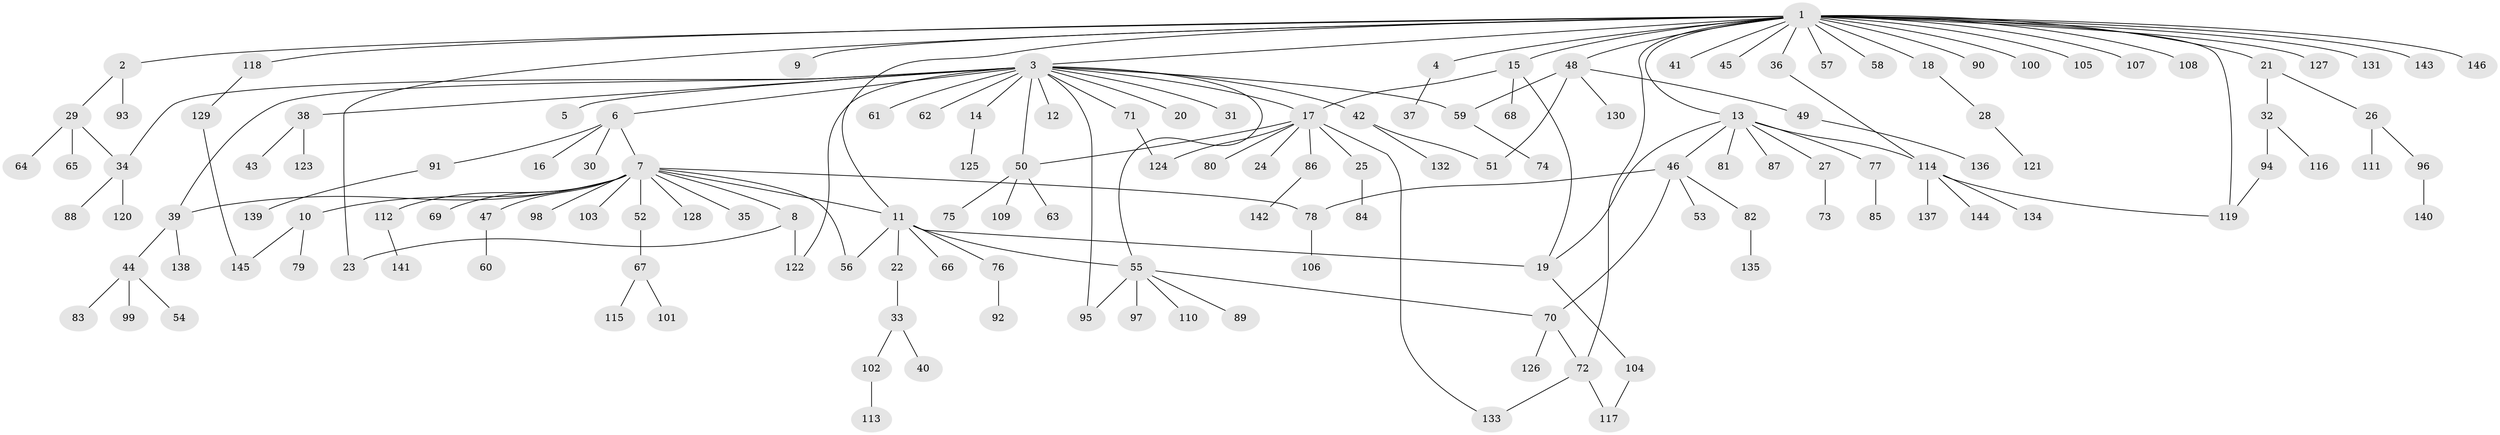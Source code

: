 // coarse degree distribution, {27: 0.0136986301369863, 3: 0.0821917808219178, 18: 0.0136986301369863, 2: 0.136986301369863, 1: 0.6301369863013698, 4: 0.0410958904109589, 12: 0.0136986301369863, 7: 0.0410958904109589, 5: 0.0273972602739726}
// Generated by graph-tools (version 1.1) at 2025/18/03/04/25 18:18:25]
// undirected, 146 vertices, 169 edges
graph export_dot {
graph [start="1"]
  node [color=gray90,style=filled];
  1;
  2;
  3;
  4;
  5;
  6;
  7;
  8;
  9;
  10;
  11;
  12;
  13;
  14;
  15;
  16;
  17;
  18;
  19;
  20;
  21;
  22;
  23;
  24;
  25;
  26;
  27;
  28;
  29;
  30;
  31;
  32;
  33;
  34;
  35;
  36;
  37;
  38;
  39;
  40;
  41;
  42;
  43;
  44;
  45;
  46;
  47;
  48;
  49;
  50;
  51;
  52;
  53;
  54;
  55;
  56;
  57;
  58;
  59;
  60;
  61;
  62;
  63;
  64;
  65;
  66;
  67;
  68;
  69;
  70;
  71;
  72;
  73;
  74;
  75;
  76;
  77;
  78;
  79;
  80;
  81;
  82;
  83;
  84;
  85;
  86;
  87;
  88;
  89;
  90;
  91;
  92;
  93;
  94;
  95;
  96;
  97;
  98;
  99;
  100;
  101;
  102;
  103;
  104;
  105;
  106;
  107;
  108;
  109;
  110;
  111;
  112;
  113;
  114;
  115;
  116;
  117;
  118;
  119;
  120;
  121;
  122;
  123;
  124;
  125;
  126;
  127;
  128;
  129;
  130;
  131;
  132;
  133;
  134;
  135;
  136;
  137;
  138;
  139;
  140;
  141;
  142;
  143;
  144;
  145;
  146;
  1 -- 2;
  1 -- 3;
  1 -- 4;
  1 -- 9;
  1 -- 11;
  1 -- 13;
  1 -- 15;
  1 -- 18;
  1 -- 21;
  1 -- 23;
  1 -- 36;
  1 -- 41;
  1 -- 45;
  1 -- 48;
  1 -- 57;
  1 -- 58;
  1 -- 72;
  1 -- 90;
  1 -- 100;
  1 -- 105;
  1 -- 107;
  1 -- 108;
  1 -- 118;
  1 -- 119;
  1 -- 127;
  1 -- 131;
  1 -- 143;
  1 -- 146;
  2 -- 29;
  2 -- 93;
  3 -- 5;
  3 -- 6;
  3 -- 12;
  3 -- 14;
  3 -- 17;
  3 -- 20;
  3 -- 31;
  3 -- 34;
  3 -- 38;
  3 -- 39;
  3 -- 42;
  3 -- 50;
  3 -- 55;
  3 -- 59;
  3 -- 61;
  3 -- 62;
  3 -- 71;
  3 -- 95;
  3 -- 122;
  4 -- 37;
  6 -- 7;
  6 -- 16;
  6 -- 30;
  6 -- 91;
  7 -- 8;
  7 -- 10;
  7 -- 11;
  7 -- 35;
  7 -- 39;
  7 -- 47;
  7 -- 52;
  7 -- 56;
  7 -- 69;
  7 -- 78;
  7 -- 98;
  7 -- 103;
  7 -- 112;
  7 -- 128;
  8 -- 23;
  8 -- 122;
  10 -- 79;
  10 -- 145;
  11 -- 19;
  11 -- 22;
  11 -- 55;
  11 -- 56;
  11 -- 66;
  11 -- 76;
  13 -- 19;
  13 -- 27;
  13 -- 46;
  13 -- 77;
  13 -- 81;
  13 -- 87;
  13 -- 114;
  14 -- 125;
  15 -- 17;
  15 -- 19;
  15 -- 68;
  17 -- 24;
  17 -- 25;
  17 -- 50;
  17 -- 80;
  17 -- 86;
  17 -- 124;
  17 -- 133;
  18 -- 28;
  19 -- 104;
  21 -- 26;
  21 -- 32;
  22 -- 33;
  25 -- 84;
  26 -- 96;
  26 -- 111;
  27 -- 73;
  28 -- 121;
  29 -- 34;
  29 -- 64;
  29 -- 65;
  32 -- 94;
  32 -- 116;
  33 -- 40;
  33 -- 102;
  34 -- 88;
  34 -- 120;
  36 -- 114;
  38 -- 43;
  38 -- 123;
  39 -- 44;
  39 -- 138;
  42 -- 51;
  42 -- 132;
  44 -- 54;
  44 -- 83;
  44 -- 99;
  46 -- 53;
  46 -- 70;
  46 -- 78;
  46 -- 82;
  47 -- 60;
  48 -- 49;
  48 -- 51;
  48 -- 59;
  48 -- 130;
  49 -- 136;
  50 -- 63;
  50 -- 75;
  50 -- 109;
  52 -- 67;
  55 -- 70;
  55 -- 89;
  55 -- 95;
  55 -- 97;
  55 -- 110;
  59 -- 74;
  67 -- 101;
  67 -- 115;
  70 -- 72;
  70 -- 126;
  71 -- 124;
  72 -- 117;
  72 -- 133;
  76 -- 92;
  77 -- 85;
  78 -- 106;
  82 -- 135;
  86 -- 142;
  91 -- 139;
  94 -- 119;
  96 -- 140;
  102 -- 113;
  104 -- 117;
  112 -- 141;
  114 -- 119;
  114 -- 134;
  114 -- 137;
  114 -- 144;
  118 -- 129;
  129 -- 145;
}
